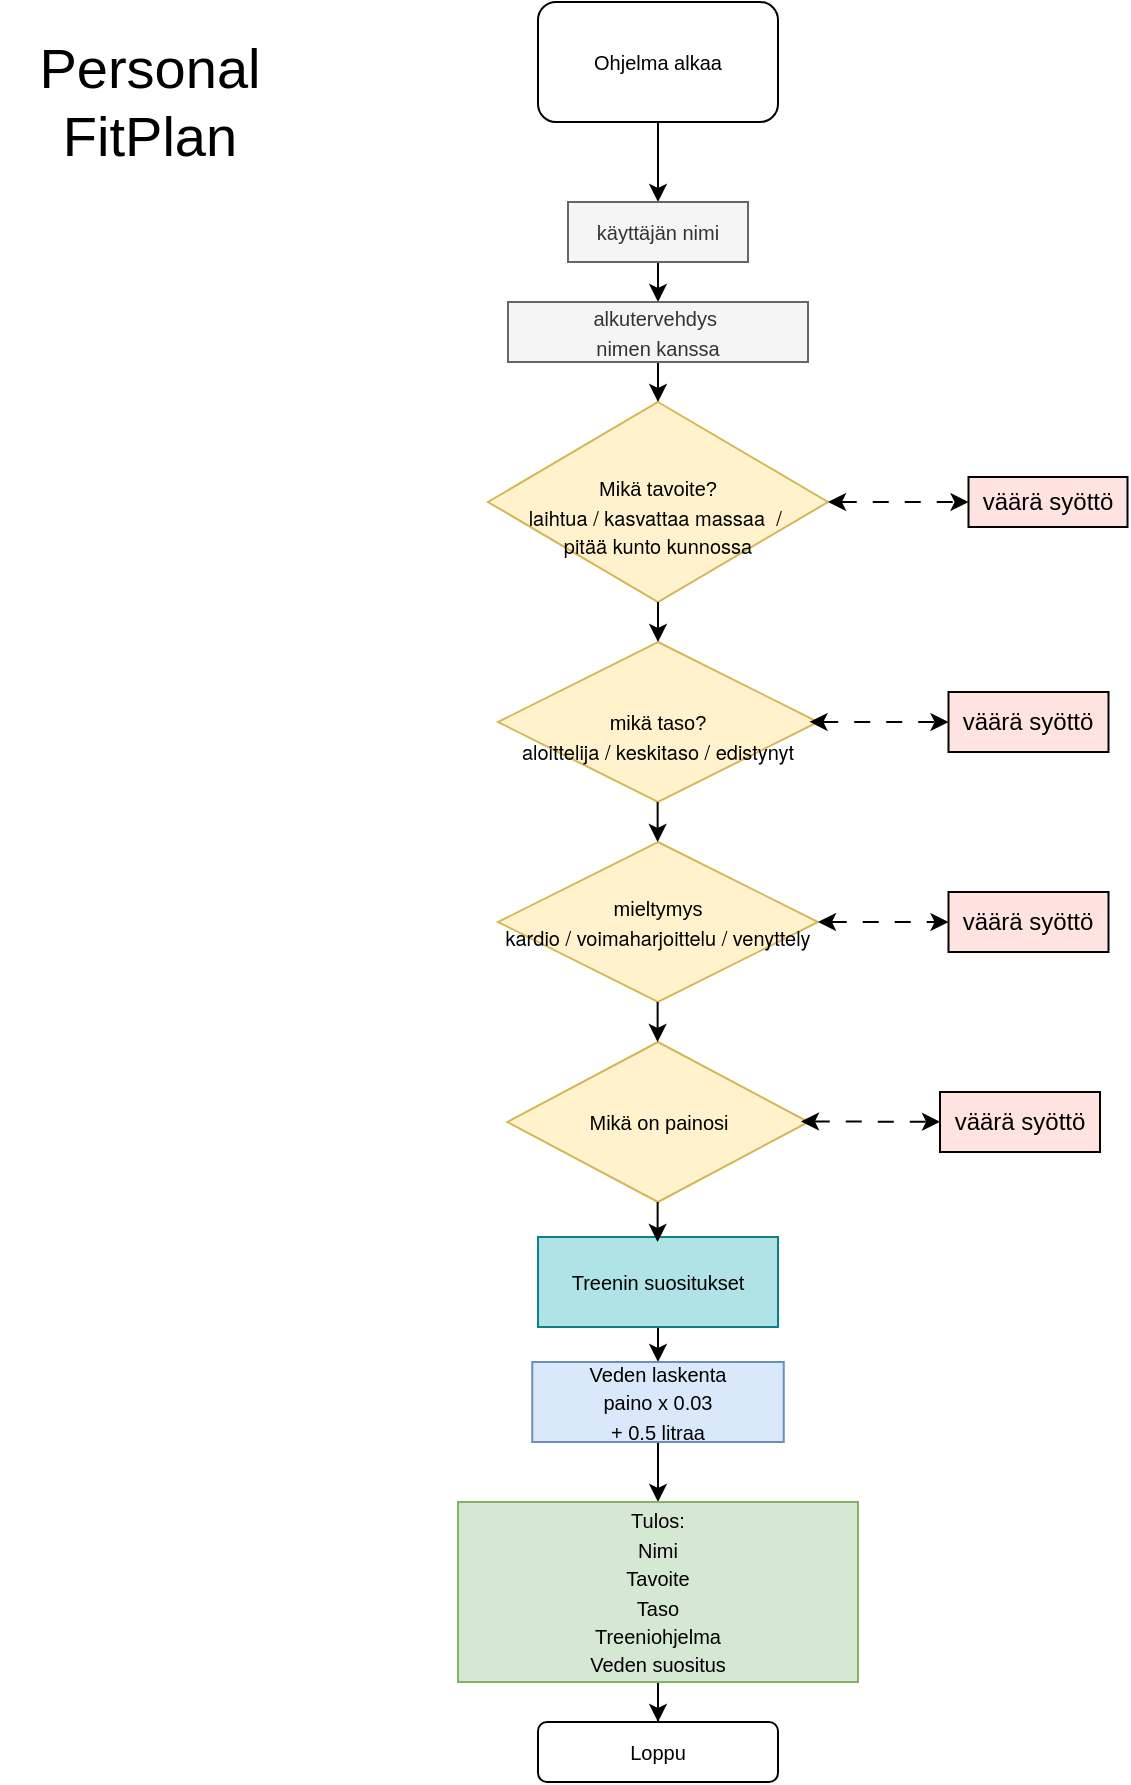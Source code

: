 <mxfile version="27.0.9">
  <diagram name="Sivu-1" id="BHcu0ms929qGW9cuDSSE">
    <mxGraphModel dx="842" dy="611" grid="1" gridSize="10" guides="1" tooltips="1" connect="1" arrows="1" fold="1" page="1" pageScale="1" pageWidth="827" pageHeight="1169" background="#ffffff" math="0" shadow="0">
      <root>
        <mxCell id="0" />
        <mxCell id="1" parent="0" />
        <mxCell id="l7SoQfaUpbFR2vdVuzcl-1" value="&lt;font style=&quot;font-size: 10px;&quot;&gt;Ohjelma alkaa&lt;/font&gt;" style="rounded=1;whiteSpace=wrap;html=1;" parent="1" vertex="1">
          <mxGeometry x="339" y="40" width="120" height="60" as="geometry" />
        </mxCell>
        <mxCell id="l7SoQfaUpbFR2vdVuzcl-2" value="" style="endArrow=classic;html=1;rounded=0;exitX=0.5;exitY=1;exitDx=0;exitDy=0;entryX=0.5;entryY=0;entryDx=0;entryDy=0;" parent="1" source="N0albN0jINHC4ia6SpSg-25" edge="1">
          <mxGeometry width="50" height="50" relative="1" as="geometry">
            <mxPoint x="609.5" y="280" as="sourcePoint" />
            <mxPoint x="399.5" y="150" as="targetPoint" />
          </mxGeometry>
        </mxCell>
        <mxCell id="l7SoQfaUpbFR2vdVuzcl-6" value="&lt;font style=&quot;font-size: 10px;&quot;&gt;&lt;br&gt;&lt;/font&gt;&lt;div&gt;&lt;font style=&quot;font-size: 10px;&quot;&gt;Mikä tavoite?&lt;/font&gt;&lt;/div&gt;&lt;div&gt;&lt;font style=&quot;font-size: 10px;&quot;&gt;&lt;span style=&quot;font-family: &amp;quot;Helvetica Neue&amp;quot;;&quot;&gt;laihtua / kasvattaa massaa&lt;/span&gt;&lt;span style=&quot;font-family: &amp;quot;Helvetica Neue&amp;quot;;&quot;&gt;&amp;nbsp; &lt;/span&gt;&lt;span style=&quot;font-family: &amp;quot;Helvetica Neue&amp;quot;;&quot;&gt;/&amp;nbsp;&lt;/span&gt;&lt;/font&gt;&lt;/div&gt;&lt;div&gt;&lt;font style=&quot;font-size: 10px;&quot;&gt;&lt;span style=&quot;font-family: &amp;quot;Helvetica Neue&amp;quot;;&quot;&gt;pitää kunto kunnossa&lt;/span&gt;&lt;/font&gt;&lt;/div&gt;" style="rhombus;whiteSpace=wrap;html=1;fillColor=#fff2cc;strokeColor=#d6b656;" parent="1" vertex="1">
          <mxGeometry x="314" y="240" width="170" height="100" as="geometry" />
        </mxCell>
        <mxCell id="N0albN0jINHC4ia6SpSg-5" value="&lt;font style=&quot;font-size: 10px;&quot;&gt;&amp;nbsp;&lt;/font&gt;&lt;div&gt;&lt;font style=&quot;font-size: 10px;&quot;&gt;mikä taso?&lt;/font&gt;&lt;/div&gt;&lt;div&gt;&lt;span style=&quot;font-family: &amp;quot;Helvetica Neue&amp;quot;;&quot;&gt;&lt;font style=&quot;font-size: 10px;&quot;&gt;aloittelija / keskitaso / edistynyt&lt;/font&gt;&lt;/span&gt;&lt;/div&gt;" style="rhombus;whiteSpace=wrap;html=1;fillColor=#fff2cc;strokeColor=#d6b656;" parent="1" vertex="1">
          <mxGeometry x="319" y="360" width="160" height="80" as="geometry" />
        </mxCell>
        <mxCell id="N0albN0jINHC4ia6SpSg-8" value="&lt;font style=&quot;font-size: 10px;&quot;&gt;mieltymys&lt;/font&gt;&lt;div&gt;&lt;font style=&quot;font-size: 10px;&quot;&gt;&lt;span style=&quot;font-family: &amp;quot;Helvetica Neue&amp;quot;;&quot;&gt;kardio / voimaharjoittelu / venyttely&lt;/span&gt;&lt;/font&gt;&lt;/div&gt;" style="rhombus;whiteSpace=wrap;html=1;fillColor=#fff2cc;strokeColor=#d6b656;" parent="1" vertex="1">
          <mxGeometry x="319" y="460" width="160" height="80" as="geometry" />
        </mxCell>
        <mxCell id="N0albN0jINHC4ia6SpSg-9" value="" style="edgeStyle=orthogonalEdgeStyle;rounded=0;orthogonalLoop=1;jettySize=auto;html=1;" parent="1" edge="1">
          <mxGeometry relative="1" as="geometry">
            <mxPoint x="398.82" y="440" as="sourcePoint" />
            <mxPoint x="398.82" y="460" as="targetPoint" />
          </mxGeometry>
        </mxCell>
        <mxCell id="N0albN0jINHC4ia6SpSg-14" style="edgeStyle=orthogonalEdgeStyle;rounded=0;orthogonalLoop=1;jettySize=auto;html=1;exitX=0.5;exitY=1;exitDx=0;exitDy=0;" parent="1" source="l7SoQfaUpbFR2vdVuzcl-1" target="l7SoQfaUpbFR2vdVuzcl-1" edge="1">
          <mxGeometry relative="1" as="geometry" />
        </mxCell>
        <mxCell id="N0albN0jINHC4ia6SpSg-16" style="edgeStyle=orthogonalEdgeStyle;rounded=0;orthogonalLoop=1;jettySize=auto;html=1;exitX=0.5;exitY=1;exitDx=0;exitDy=0;" parent="1" edge="1">
          <mxGeometry relative="1" as="geometry">
            <mxPoint x="399.5" y="170" as="sourcePoint" />
            <mxPoint x="399.5" y="170" as="targetPoint" />
          </mxGeometry>
        </mxCell>
        <mxCell id="N0albN0jINHC4ia6SpSg-17" value="" style="endArrow=classic;html=1;rounded=0;" parent="1" edge="1">
          <mxGeometry width="50" height="50" relative="1" as="geometry">
            <mxPoint x="399.01" y="170" as="sourcePoint" />
            <mxPoint x="399" y="190" as="targetPoint" />
          </mxGeometry>
        </mxCell>
        <mxCell id="N0albN0jINHC4ia6SpSg-18" value="" style="endArrow=classic;html=1;rounded=0;" parent="1" edge="1">
          <mxGeometry width="50" height="50" relative="1" as="geometry">
            <mxPoint x="399.01" y="220" as="sourcePoint" />
            <mxPoint x="399" y="240" as="targetPoint" />
          </mxGeometry>
        </mxCell>
        <mxCell id="N0albN0jINHC4ia6SpSg-23" value="väärä syöttö" style="rounded=0;whiteSpace=wrap;html=1;fillColor=#FFE3E1;strokeColor=light-dark(#000000, #d7817e);" parent="1" vertex="1">
          <mxGeometry x="554.25" y="277.5" width="79.5" height="25" as="geometry" />
        </mxCell>
        <mxCell id="N0albN0jINHC4ia6SpSg-24" value="" style="endArrow=classic;html=1;rounded=0;dashed=1;startArrow=classic;startFill=1;exitX=1;exitY=0.5;exitDx=0;exitDy=0;dashPattern=8 8;entryX=0;entryY=0.5;entryDx=0;entryDy=0;" parent="1" source="l7SoQfaUpbFR2vdVuzcl-6" target="N0albN0jINHC4ia6SpSg-23" edge="1">
          <mxGeometry width="50" height="50" relative="1" as="geometry">
            <mxPoint x="508.5" y="279.81" as="sourcePoint" />
            <mxPoint x="553.75" y="279.81" as="targetPoint" />
          </mxGeometry>
        </mxCell>
        <mxCell id="N0albN0jINHC4ia6SpSg-27" value="" style="endArrow=classic;html=1;rounded=0;exitX=0.5;exitY=1;exitDx=0;exitDy=0;entryX=0.5;entryY=0;entryDx=0;entryDy=0;" parent="1" source="l7SoQfaUpbFR2vdVuzcl-1" target="N0albN0jINHC4ia6SpSg-25" edge="1">
          <mxGeometry width="50" height="50" relative="1" as="geometry">
            <mxPoint x="399.5" y="100" as="sourcePoint" />
            <mxPoint x="399.5" y="150" as="targetPoint" />
          </mxGeometry>
        </mxCell>
        <mxCell id="N0albN0jINHC4ia6SpSg-25" value="&lt;font style=&quot;font-size: 10px;&quot;&gt;käyttäjän nimi&lt;/font&gt;" style="rounded=0;whiteSpace=wrap;html=1;fillColor=#f5f5f5;strokeColor=#666666;fontColor=#333333;" parent="1" vertex="1">
          <mxGeometry x="354" y="140" width="90" height="30" as="geometry" />
        </mxCell>
        <mxCell id="N0albN0jINHC4ia6SpSg-28" value="&lt;font style=&quot;font-size: 10px;&quot;&gt;alkutervehdys&amp;nbsp;&lt;/font&gt;&lt;div&gt;&lt;font style=&quot;font-size: 10px;&quot;&gt;nimen kanssa&lt;/font&gt;&lt;/div&gt;" style="rounded=0;whiteSpace=wrap;html=1;fillColor=#f5f5f5;strokeColor=#666666;fontColor=#333333;" parent="1" vertex="1">
          <mxGeometry x="324" y="190" width="150" height="30" as="geometry" />
        </mxCell>
        <mxCell id="N0albN0jINHC4ia6SpSg-29" value="väärä syöttö" style="rounded=0;whiteSpace=wrap;html=1;strokeColor=default;fillColor=#FFE3E1;" parent="1" vertex="1">
          <mxGeometry x="544.25" y="385" width="80" height="30" as="geometry" />
        </mxCell>
        <mxCell id="N0albN0jINHC4ia6SpSg-31" value="väärä syöttö" style="rounded=0;whiteSpace=wrap;html=1;fillColor=#FFE3E1;" parent="1" vertex="1">
          <mxGeometry x="544.25" y="485" width="80" height="30" as="geometry" />
        </mxCell>
        <mxCell id="N0albN0jINHC4ia6SpSg-33" value="&lt;font style=&quot;font-size: 10px;&quot;&gt;Mikä on painosi&lt;/font&gt;" style="rhombus;whiteSpace=wrap;html=1;fillColor=#fff2cc;strokeColor=#d6b656;" parent="1" vertex="1">
          <mxGeometry x="323.75" y="560" width="150.5" height="80" as="geometry" />
        </mxCell>
        <mxCell id="N0albN0jINHC4ia6SpSg-34" value="" style="edgeStyle=orthogonalEdgeStyle;rounded=0;orthogonalLoop=1;jettySize=auto;html=1;" parent="1" edge="1">
          <mxGeometry relative="1" as="geometry">
            <mxPoint x="398.82" y="540" as="sourcePoint" />
            <mxPoint x="398.82" y="560" as="targetPoint" />
            <Array as="points">
              <mxPoint x="398.82" y="560" />
              <mxPoint x="398.82" y="560" />
            </Array>
          </mxGeometry>
        </mxCell>
        <mxCell id="N0albN0jINHC4ia6SpSg-35" value="väärä syöttö" style="rounded=0;whiteSpace=wrap;html=1;fillColor=#FFE3E1;" parent="1" vertex="1">
          <mxGeometry x="540" y="585" width="80" height="30" as="geometry" />
        </mxCell>
        <mxCell id="N0albN0jINHC4ia6SpSg-42" value="" style="edgeStyle=orthogonalEdgeStyle;rounded=0;orthogonalLoop=1;jettySize=auto;html=1;" parent="1" source="N0albN0jINHC4ia6SpSg-37" target="N0albN0jINHC4ia6SpSg-40" edge="1">
          <mxGeometry relative="1" as="geometry">
            <Array as="points">
              <mxPoint x="395.25" y="730" />
              <mxPoint x="395.25" y="730" />
            </Array>
          </mxGeometry>
        </mxCell>
        <mxCell id="N0albN0jINHC4ia6SpSg-37" value="&lt;font style=&quot;font-size: 10px;&quot;&gt;Treenin suositukset&lt;/font&gt;" style="rounded=0;whiteSpace=wrap;html=1;fillColor=#b0e3e6;strokeColor=#0e8088;" parent="1" vertex="1">
          <mxGeometry x="339" y="657.5" width="120" height="45" as="geometry" />
        </mxCell>
        <mxCell id="N0albN0jINHC4ia6SpSg-38" value="" style="edgeStyle=orthogonalEdgeStyle;rounded=0;orthogonalLoop=1;jettySize=auto;html=1;" parent="1" edge="1">
          <mxGeometry relative="1" as="geometry">
            <mxPoint x="398.82" y="640" as="sourcePoint" />
            <mxPoint x="398.82" y="660" as="targetPoint" />
            <Array as="points">
              <mxPoint x="398.82" y="660" />
              <mxPoint x="398.82" y="660" />
            </Array>
          </mxGeometry>
        </mxCell>
        <mxCell id="N0albN0jINHC4ia6SpSg-39" value="&lt;font style=&quot;font-size: 10px;&quot;&gt;Loppu&lt;/font&gt;" style="rounded=1;whiteSpace=wrap;html=1;" parent="1" vertex="1">
          <mxGeometry x="339" y="900" width="120" height="30" as="geometry" />
        </mxCell>
        <mxCell id="N0albN0jINHC4ia6SpSg-44" style="edgeStyle=orthogonalEdgeStyle;rounded=0;orthogonalLoop=1;jettySize=auto;html=1;entryX=0.5;entryY=0;entryDx=0;entryDy=0;" parent="1" source="N0albN0jINHC4ia6SpSg-40" target="N0albN0jINHC4ia6SpSg-43" edge="1">
          <mxGeometry relative="1" as="geometry">
            <Array as="points">
              <mxPoint x="395" y="760" />
              <mxPoint x="395" y="760" />
            </Array>
          </mxGeometry>
        </mxCell>
        <mxCell id="N0albN0jINHC4ia6SpSg-40" value="&lt;font style=&quot;font-size: 10px;&quot;&gt;Veden laskenta&lt;/font&gt;&lt;div&gt;&lt;font style=&quot;font-size: 10px;&quot;&gt;paino x 0.03&lt;/font&gt;&lt;/div&gt;&lt;div&gt;&lt;font style=&quot;font-size: 10px;&quot;&gt;+ 0.5 litraa&lt;/font&gt;&lt;/div&gt;" style="rounded=0;whiteSpace=wrap;html=1;fillColor=#dae8fc;strokeColor=#6c8ebf;" parent="1" vertex="1">
          <mxGeometry x="336.125" y="720" width="125.75" height="40" as="geometry" />
        </mxCell>
        <mxCell id="N0albN0jINHC4ia6SpSg-45" style="edgeStyle=orthogonalEdgeStyle;rounded=0;orthogonalLoop=1;jettySize=auto;html=1;entryX=0.5;entryY=0;entryDx=0;entryDy=0;" parent="1" source="N0albN0jINHC4ia6SpSg-43" target="N0albN0jINHC4ia6SpSg-39" edge="1">
          <mxGeometry relative="1" as="geometry" />
        </mxCell>
        <mxCell id="N0albN0jINHC4ia6SpSg-43" value="&lt;font style=&quot;font-size: 10px;&quot;&gt;Tulos:&lt;/font&gt;&lt;div&gt;&lt;div style=&quot;white-space: nowrap;&quot;&gt;&lt;font style=&quot;font-size: 10px;&quot;&gt;Nimi&lt;/font&gt;&lt;/div&gt;&lt;div style=&quot;white-space: nowrap;&quot;&gt;&lt;font style=&quot;font-size: 10px;&quot;&gt;Tavoite&lt;/font&gt;&lt;/div&gt;&lt;div style=&quot;white-space: nowrap;&quot;&gt;&lt;font style=&quot;font-size: 10px;&quot;&gt;Taso&lt;/font&gt;&lt;/div&gt;&lt;div style=&quot;white-space: nowrap;&quot;&gt;&lt;font style=&quot;font-size: 10px;&quot;&gt;Treeniohjelma&lt;/font&gt;&lt;/div&gt;&lt;div style=&quot;white-space: nowrap;&quot;&gt;&lt;font style=&quot;font-size: 10px;&quot;&gt;Veden suositus&lt;/font&gt;&lt;/div&gt;&lt;/div&gt;" style="rounded=0;whiteSpace=wrap;html=1;fillColor=#d5e8d4;strokeColor=#82b366;" parent="1" vertex="1">
          <mxGeometry x="299" y="790" width="200" height="90" as="geometry" />
        </mxCell>
        <mxCell id="N0albN0jINHC4ia6SpSg-46" value="" style="endArrow=classic;html=1;rounded=0;dashed=1;startArrow=classic;startFill=1;exitX=1;exitY=0.5;exitDx=0;exitDy=0;dashPattern=8 8;" parent="1" target="N0albN0jINHC4ia6SpSg-29" edge="1">
          <mxGeometry width="50" height="50" relative="1" as="geometry">
            <mxPoint x="474.75" y="399.93" as="sourcePoint" />
            <mxPoint x="544.25" y="399.74" as="targetPoint" />
            <Array as="points">
              <mxPoint x="490" y="400" />
            </Array>
          </mxGeometry>
        </mxCell>
        <mxCell id="N0albN0jINHC4ia6SpSg-47" value="" style="endArrow=classic;html=1;rounded=0;dashed=1;startArrow=classic;startFill=1;exitX=1;exitY=0.5;exitDx=0;exitDy=0;dashPattern=8 8;" parent="1" source="N0albN0jINHC4ia6SpSg-8" target="N0albN0jINHC4ia6SpSg-31" edge="1">
          <mxGeometry width="50" height="50" relative="1" as="geometry">
            <mxPoint x="474.75" y="499.93" as="sourcePoint" />
            <mxPoint x="544.25" y="499.74" as="targetPoint" />
          </mxGeometry>
        </mxCell>
        <mxCell id="N0albN0jINHC4ia6SpSg-48" value="" style="endArrow=classic;html=1;rounded=0;dashed=1;startArrow=classic;startFill=1;exitX=1;exitY=0.5;exitDx=0;exitDy=0;dashPattern=8 8;" parent="1" target="N0albN0jINHC4ia6SpSg-35" edge="1">
          <mxGeometry width="50" height="50" relative="1" as="geometry">
            <mxPoint x="470.5" y="599.74" as="sourcePoint" />
            <mxPoint x="540" y="600" as="targetPoint" />
          </mxGeometry>
        </mxCell>
        <mxCell id="N0albN0jINHC4ia6SpSg-61" value="" style="endArrow=classic;html=1;rounded=0;exitX=0.5;exitY=1;exitDx=0;exitDy=0;entryX=0.5;entryY=0;entryDx=0;entryDy=0;" parent="1" source="l7SoQfaUpbFR2vdVuzcl-6" target="N0albN0jINHC4ia6SpSg-5" edge="1">
          <mxGeometry width="50" height="50" relative="1" as="geometry">
            <mxPoint x="395" y="330" as="sourcePoint" />
            <mxPoint x="395" y="360" as="targetPoint" />
          </mxGeometry>
        </mxCell>
        <mxCell id="N0albN0jINHC4ia6SpSg-63" value="&lt;span style=&quot;font-size: 28px;&quot;&gt;Personal FitPlan&lt;/span&gt;" style="text;html=1;align=center;verticalAlign=middle;whiteSpace=wrap;rounded=0;" parent="1" vertex="1">
          <mxGeometry x="70" y="50" width="150" height="80" as="geometry" />
        </mxCell>
      </root>
    </mxGraphModel>
  </diagram>
</mxfile>
